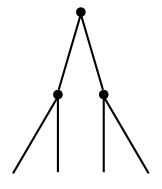 digraph G {
  edge [dir=none];
  a [shape=point];
  b [shape=point];
  c [shape=point];
  d [shape=point,color=white];
  e [shape=point,color=white];
  f [shape=point,color=white];
  g [shape=point,color=white];
  a -> {b;c};
  c -> {d;e};
  b -> {f;g};
}
